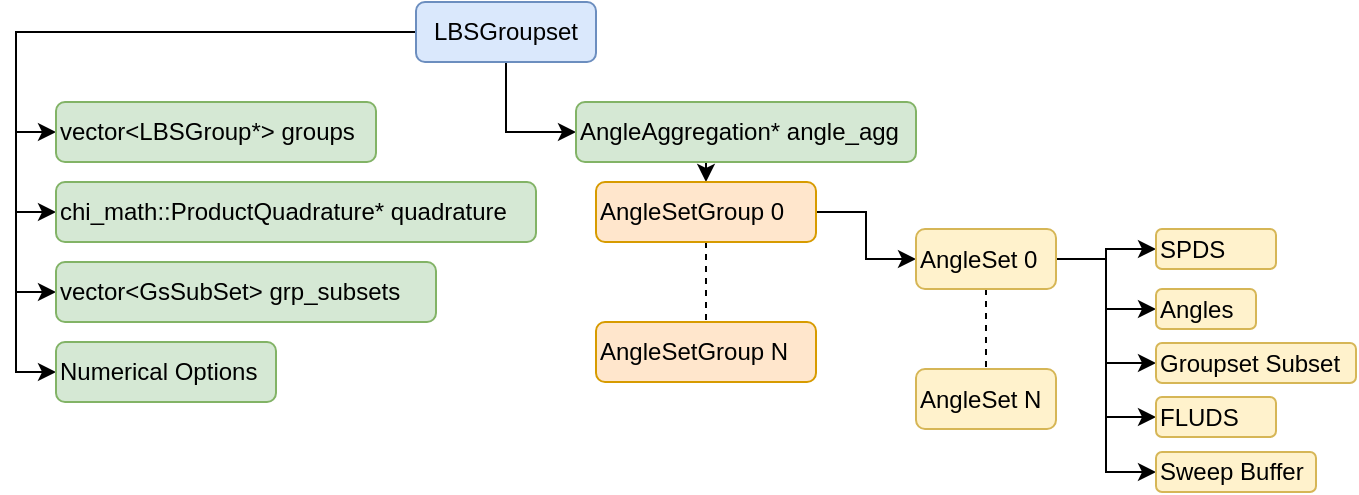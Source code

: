 <mxfile version="11.3.0" type="device" pages="1"><diagram id="wHUyNJ8xh9bO5e6sUftZ" name="Page-1"><mxGraphModel dx="1088" dy="510" grid="1" gridSize="10" guides="1" tooltips="1" connect="1" arrows="1" fold="1" page="1" pageScale="1" pageWidth="1100" pageHeight="850" math="0" shadow="0"><root><mxCell id="0"/><mxCell id="1" parent="0"/><mxCell id="2hk1ZGXIudPOBdMnWL4v-7" style="edgeStyle=orthogonalEdgeStyle;rounded=0;orthogonalLoop=1;jettySize=auto;html=1;exitX=0;exitY=0.5;exitDx=0;exitDy=0;entryX=0;entryY=0.5;entryDx=0;entryDy=0;" edge="1" parent="1" source="2hk1ZGXIudPOBdMnWL4v-1" target="2hk1ZGXIudPOBdMnWL4v-2"><mxGeometry relative="1" as="geometry"/></mxCell><mxCell id="2hk1ZGXIudPOBdMnWL4v-8" style="edgeStyle=orthogonalEdgeStyle;rounded=0;orthogonalLoop=1;jettySize=auto;html=1;exitX=0;exitY=0.5;exitDx=0;exitDy=0;entryX=0;entryY=0.5;entryDx=0;entryDy=0;" edge="1" parent="1" source="2hk1ZGXIudPOBdMnWL4v-1" target="2hk1ZGXIudPOBdMnWL4v-4"><mxGeometry relative="1" as="geometry"/></mxCell><mxCell id="2hk1ZGXIudPOBdMnWL4v-11" style="edgeStyle=orthogonalEdgeStyle;rounded=0;orthogonalLoop=1;jettySize=auto;html=1;exitX=0;exitY=0.5;exitDx=0;exitDy=0;entryX=0;entryY=0.5;entryDx=0;entryDy=0;" edge="1" parent="1" source="2hk1ZGXIudPOBdMnWL4v-1" target="2hk1ZGXIudPOBdMnWL4v-5"><mxGeometry relative="1" as="geometry"/></mxCell><mxCell id="2hk1ZGXIudPOBdMnWL4v-12" style="edgeStyle=orthogonalEdgeStyle;rounded=0;orthogonalLoop=1;jettySize=auto;html=1;exitX=0;exitY=0.5;exitDx=0;exitDy=0;entryX=0;entryY=0.5;entryDx=0;entryDy=0;" edge="1" parent="1" source="2hk1ZGXIudPOBdMnWL4v-1" target="2hk1ZGXIudPOBdMnWL4v-6"><mxGeometry relative="1" as="geometry"/></mxCell><mxCell id="2hk1ZGXIudPOBdMnWL4v-13" style="edgeStyle=orthogonalEdgeStyle;rounded=0;orthogonalLoop=1;jettySize=auto;html=1;exitX=0.5;exitY=1;exitDx=0;exitDy=0;entryX=0;entryY=0.5;entryDx=0;entryDy=0;" edge="1" parent="1" source="2hk1ZGXIudPOBdMnWL4v-1" target="2hk1ZGXIudPOBdMnWL4v-3"><mxGeometry relative="1" as="geometry"/></mxCell><mxCell id="2hk1ZGXIudPOBdMnWL4v-1" value="LBSGroupset" style="rounded=1;whiteSpace=wrap;html=1;fillColor=#dae8fc;strokeColor=#6c8ebf;" vertex="1" parent="1"><mxGeometry x="270" y="110" width="90" height="30" as="geometry"/></mxCell><mxCell id="2hk1ZGXIudPOBdMnWL4v-2" value="vector&amp;lt;LBSGroup*&amp;gt; groups" style="rounded=1;whiteSpace=wrap;html=1;align=left;fillColor=#d5e8d4;strokeColor=#82b366;" vertex="1" parent="1"><mxGeometry x="90" y="160" width="160" height="30" as="geometry"/></mxCell><mxCell id="2hk1ZGXIudPOBdMnWL4v-19" style="edgeStyle=orthogonalEdgeStyle;rounded=0;orthogonalLoop=1;jettySize=auto;html=1;exitX=0.5;exitY=1;exitDx=0;exitDy=0;entryX=0.5;entryY=0;entryDx=0;entryDy=0;endArrow=classic;endFill=1;" edge="1" parent="1" source="2hk1ZGXIudPOBdMnWL4v-3" target="2hk1ZGXIudPOBdMnWL4v-14"><mxGeometry relative="1" as="geometry"/></mxCell><mxCell id="2hk1ZGXIudPOBdMnWL4v-3" value="AngleAggregation* angle_agg" style="rounded=1;whiteSpace=wrap;html=1;align=left;fillColor=#d5e8d4;strokeColor=#82b366;" vertex="1" parent="1"><mxGeometry x="350" y="160" width="170" height="30" as="geometry"/></mxCell><mxCell id="2hk1ZGXIudPOBdMnWL4v-4" value="chi_math::ProductQuadrature* quadrature" style="rounded=1;whiteSpace=wrap;html=1;align=left;fillColor=#d5e8d4;strokeColor=#82b366;" vertex="1" parent="1"><mxGeometry x="90" y="200" width="240" height="30" as="geometry"/></mxCell><mxCell id="2hk1ZGXIudPOBdMnWL4v-5" value="vector&amp;lt;GsSubSet&amp;gt; grp_subsets" style="rounded=1;whiteSpace=wrap;html=1;align=left;fillColor=#d5e8d4;strokeColor=#82b366;" vertex="1" parent="1"><mxGeometry x="90" y="240" width="190" height="30" as="geometry"/></mxCell><mxCell id="2hk1ZGXIudPOBdMnWL4v-6" value="Numerical Options" style="rounded=1;whiteSpace=wrap;html=1;align=left;fillColor=#d5e8d4;strokeColor=#82b366;" vertex="1" parent="1"><mxGeometry x="90" y="280" width="110" height="30" as="geometry"/></mxCell><mxCell id="2hk1ZGXIudPOBdMnWL4v-17" style="edgeStyle=orthogonalEdgeStyle;rounded=0;orthogonalLoop=1;jettySize=auto;html=1;exitX=0.5;exitY=1;exitDx=0;exitDy=0;endArrow=none;endFill=0;dashed=1;" edge="1" parent="1" source="2hk1ZGXIudPOBdMnWL4v-14" target="2hk1ZGXIudPOBdMnWL4v-16"><mxGeometry relative="1" as="geometry"/></mxCell><mxCell id="2hk1ZGXIudPOBdMnWL4v-23" style="edgeStyle=orthogonalEdgeStyle;rounded=0;orthogonalLoop=1;jettySize=auto;html=1;exitX=1;exitY=0.5;exitDx=0;exitDy=0;entryX=0;entryY=0.5;entryDx=0;entryDy=0;endArrow=classic;endFill=1;" edge="1" parent="1" source="2hk1ZGXIudPOBdMnWL4v-14" target="2hk1ZGXIudPOBdMnWL4v-20"><mxGeometry relative="1" as="geometry"/></mxCell><mxCell id="2hk1ZGXIudPOBdMnWL4v-14" value="AngleSetGroup 0" style="rounded=1;whiteSpace=wrap;html=1;align=left;fillColor=#ffe6cc;strokeColor=#d79b00;" vertex="1" parent="1"><mxGeometry x="360" y="200" width="110" height="30" as="geometry"/></mxCell><mxCell id="2hk1ZGXIudPOBdMnWL4v-16" value="AngleSetGroup N" style="rounded=1;whiteSpace=wrap;html=1;align=left;fillColor=#ffe6cc;strokeColor=#d79b00;" vertex="1" parent="1"><mxGeometry x="360" y="270" width="110" height="30" as="geometry"/></mxCell><mxCell id="2hk1ZGXIudPOBdMnWL4v-22" style="edgeStyle=orthogonalEdgeStyle;rounded=0;orthogonalLoop=1;jettySize=auto;html=1;exitX=0.5;exitY=1;exitDx=0;exitDy=0;entryX=0.5;entryY=0;entryDx=0;entryDy=0;endArrow=none;endFill=0;dashed=1;" edge="1" parent="1" source="2hk1ZGXIudPOBdMnWL4v-20" target="2hk1ZGXIudPOBdMnWL4v-21"><mxGeometry relative="1" as="geometry"/></mxCell><mxCell id="2hk1ZGXIudPOBdMnWL4v-28" style="edgeStyle=orthogonalEdgeStyle;rounded=0;orthogonalLoop=1;jettySize=auto;html=1;exitX=1;exitY=0.5;exitDx=0;exitDy=0;entryX=0;entryY=0.5;entryDx=0;entryDy=0;endArrow=classic;endFill=1;" edge="1" parent="1" source="2hk1ZGXIudPOBdMnWL4v-20" target="2hk1ZGXIudPOBdMnWL4v-24"><mxGeometry relative="1" as="geometry"/></mxCell><mxCell id="2hk1ZGXIudPOBdMnWL4v-29" style="edgeStyle=orthogonalEdgeStyle;rounded=0;orthogonalLoop=1;jettySize=auto;html=1;exitX=1;exitY=0.5;exitDx=0;exitDy=0;entryX=0;entryY=0.5;entryDx=0;entryDy=0;endArrow=classic;endFill=1;" edge="1" parent="1" source="2hk1ZGXIudPOBdMnWL4v-20" target="2hk1ZGXIudPOBdMnWL4v-25"><mxGeometry relative="1" as="geometry"/></mxCell><mxCell id="2hk1ZGXIudPOBdMnWL4v-30" style="edgeStyle=orthogonalEdgeStyle;rounded=0;orthogonalLoop=1;jettySize=auto;html=1;exitX=1;exitY=0.5;exitDx=0;exitDy=0;entryX=0;entryY=0.5;entryDx=0;entryDy=0;endArrow=classic;endFill=1;" edge="1" parent="1" source="2hk1ZGXIudPOBdMnWL4v-20" target="2hk1ZGXIudPOBdMnWL4v-26"><mxGeometry relative="1" as="geometry"/></mxCell><mxCell id="2hk1ZGXIudPOBdMnWL4v-31" style="edgeStyle=orthogonalEdgeStyle;rounded=0;orthogonalLoop=1;jettySize=auto;html=1;exitX=1;exitY=0.5;exitDx=0;exitDy=0;entryX=0;entryY=0.5;entryDx=0;entryDy=0;endArrow=classic;endFill=1;" edge="1" parent="1" source="2hk1ZGXIudPOBdMnWL4v-20" target="2hk1ZGXIudPOBdMnWL4v-27"><mxGeometry relative="1" as="geometry"/></mxCell><mxCell id="2hk1ZGXIudPOBdMnWL4v-33" style="edgeStyle=orthogonalEdgeStyle;rounded=0;orthogonalLoop=1;jettySize=auto;html=1;exitX=1;exitY=0.5;exitDx=0;exitDy=0;entryX=0;entryY=0.5;entryDx=0;entryDy=0;endArrow=classic;endFill=1;" edge="1" parent="1" source="2hk1ZGXIudPOBdMnWL4v-20" target="2hk1ZGXIudPOBdMnWL4v-32"><mxGeometry relative="1" as="geometry"/></mxCell><mxCell id="2hk1ZGXIudPOBdMnWL4v-20" value="AngleSet 0" style="rounded=1;whiteSpace=wrap;html=1;align=left;fillColor=#fff2cc;strokeColor=#d6b656;" vertex="1" parent="1"><mxGeometry x="520" y="223.5" width="70" height="30" as="geometry"/></mxCell><mxCell id="2hk1ZGXIudPOBdMnWL4v-21" value="AngleSet N" style="rounded=1;whiteSpace=wrap;html=1;align=left;fillColor=#fff2cc;strokeColor=#d6b656;" vertex="1" parent="1"><mxGeometry x="520" y="293.5" width="70" height="30" as="geometry"/></mxCell><mxCell id="2hk1ZGXIudPOBdMnWL4v-24" value="SPDS" style="rounded=1;whiteSpace=wrap;html=1;align=left;fillColor=#fff2cc;strokeColor=#d6b656;" vertex="1" parent="1"><mxGeometry x="640" y="223.5" width="60" height="20" as="geometry"/></mxCell><mxCell id="2hk1ZGXIudPOBdMnWL4v-25" value="FLUDS" style="rounded=1;whiteSpace=wrap;html=1;align=left;fillColor=#fff2cc;strokeColor=#d6b656;" vertex="1" parent="1"><mxGeometry x="640" y="307.5" width="60" height="20" as="geometry"/></mxCell><mxCell id="2hk1ZGXIudPOBdMnWL4v-26" value="Groupset Subset" style="rounded=1;whiteSpace=wrap;html=1;align=left;fillColor=#fff2cc;strokeColor=#d6b656;" vertex="1" parent="1"><mxGeometry x="640" y="280.5" width="100" height="20" as="geometry"/></mxCell><mxCell id="2hk1ZGXIudPOBdMnWL4v-27" value="Angles" style="rounded=1;whiteSpace=wrap;html=1;align=left;fillColor=#fff2cc;strokeColor=#d6b656;" vertex="1" parent="1"><mxGeometry x="640" y="253.5" width="50" height="20" as="geometry"/></mxCell><mxCell id="2hk1ZGXIudPOBdMnWL4v-32" value="Sweep Buffer" style="rounded=1;whiteSpace=wrap;html=1;align=left;fillColor=#fff2cc;strokeColor=#d6b656;" vertex="1" parent="1"><mxGeometry x="640" y="335" width="80" height="20" as="geometry"/></mxCell></root></mxGraphModel></diagram></mxfile>